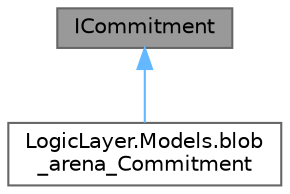 digraph "ICommitment"
{
 // LATEX_PDF_SIZE
  bgcolor="transparent";
  edge [fontname=Helvetica,fontsize=10,labelfontname=Helvetica,labelfontsize=10];
  node [fontname=Helvetica,fontsize=10,shape=box,height=0.2,width=0.4];
  Node1 [id="Node000001",label="ICommitment",height=0.2,width=0.4,color="gray40", fillcolor="grey60", style="filled", fontcolor="black",tooltip=" "];
  Node1 -> Node2 [id="edge1_Node000001_Node000002",dir="back",color="steelblue1",style="solid",tooltip=" "];
  Node2 [id="Node000002",label="LogicLayer.Models.blob\l_arena_Commitment",height=0.2,width=0.4,color="gray40", fillcolor="white", style="filled",URL="$class_logic_layer_1_1_models_1_1blob__arena___commitment.html",tooltip="Dojo model, Commitment is a model that holds the hash the user has commited the moment the user choos..."];
}
